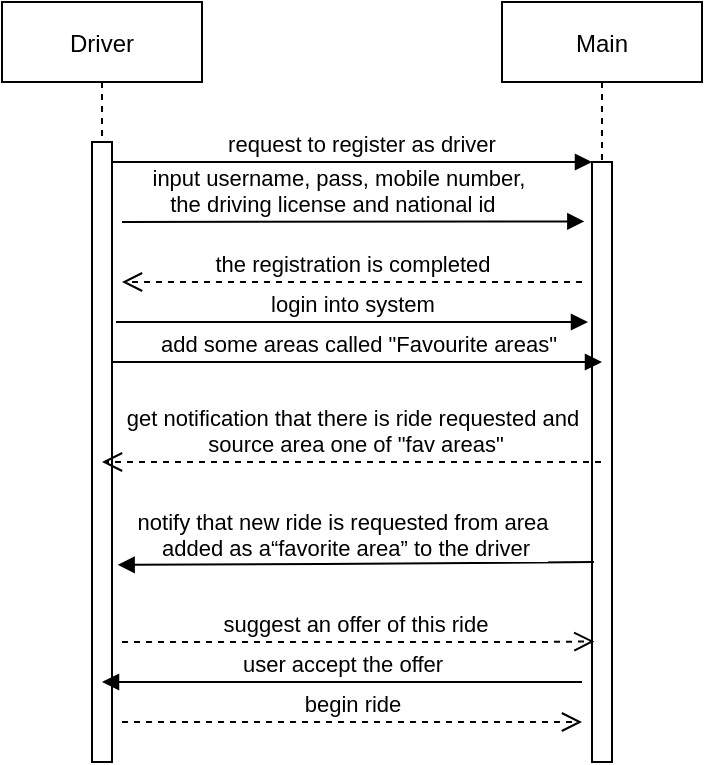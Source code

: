 <mxfile version="14.7.9" type="device"><diagram id="kgpKYQtTHZ0yAKxKKP6v" name="Page-1"><mxGraphModel dx="723" dy="402" grid="1" gridSize="10" guides="1" tooltips="1" connect="1" arrows="1" fold="1" page="1" pageScale="1" pageWidth="850" pageHeight="1100" math="0" shadow="0"><root><mxCell id="0"/><mxCell id="1" parent="0"/><mxCell id="3nuBFxr9cyL0pnOWT2aG-1" value="Driver" style="shape=umlLifeline;perimeter=lifelinePerimeter;container=1;collapsible=0;recursiveResize=0;rounded=0;shadow=0;strokeWidth=1;" parent="1" vertex="1"><mxGeometry x="120" y="80" width="100" height="380" as="geometry"/></mxCell><mxCell id="3nuBFxr9cyL0pnOWT2aG-2" value="" style="points=[];perimeter=orthogonalPerimeter;rounded=0;shadow=0;strokeWidth=1;" parent="3nuBFxr9cyL0pnOWT2aG-1" vertex="1"><mxGeometry x="45" y="70" width="10" height="310" as="geometry"/></mxCell><mxCell id="3nuBFxr9cyL0pnOWT2aG-5" value="Main" style="shape=umlLifeline;perimeter=lifelinePerimeter;container=1;collapsible=0;recursiveResize=0;rounded=0;shadow=0;strokeWidth=1;" parent="1" vertex="1"><mxGeometry x="370" y="80" width="100" height="300" as="geometry"/></mxCell><mxCell id="3nuBFxr9cyL0pnOWT2aG-8" value="request to register as driver" style="verticalAlign=bottom;endArrow=block;entryX=0;entryY=0;shadow=0;strokeWidth=1;" parent="1" source="3nuBFxr9cyL0pnOWT2aG-2" target="3nuBFxr9cyL0pnOWT2aG-6" edge="1"><mxGeometry x="0.042" relative="1" as="geometry"><mxPoint x="275" y="160" as="sourcePoint"/><mxPoint as="offset"/></mxGeometry></mxCell><mxCell id="N_LzRS17lxsYRFrOOQNC-1" value="input username, pass, mobile&amp;nbsp;number,&lt;br&gt;the driving license and national id&amp;nbsp;&amp;nbsp;" style="html=1;verticalAlign=bottom;endArrow=block;entryX=-0.383;entryY=0.099;entryDx=0;entryDy=0;entryPerimeter=0;" edge="1" parent="1" target="3nuBFxr9cyL0pnOWT2aG-6"><mxGeometry x="-0.064" width="80" relative="1" as="geometry"><mxPoint x="180" y="190" as="sourcePoint"/><mxPoint x="340" y="182" as="targetPoint"/><mxPoint as="offset"/></mxGeometry></mxCell><mxCell id="3nuBFxr9cyL0pnOWT2aG-6" value="" style="points=[];perimeter=orthogonalPerimeter;rounded=0;shadow=0;strokeWidth=1;" parent="1" vertex="1"><mxGeometry x="415" y="160" width="10" height="300" as="geometry"/></mxCell><mxCell id="N_LzRS17lxsYRFrOOQNC-3" value="login into system" style="html=1;verticalAlign=bottom;endArrow=block;" edge="1" parent="1"><mxGeometry width="80" relative="1" as="geometry"><mxPoint x="177" y="240" as="sourcePoint"/><mxPoint x="413" y="240" as="targetPoint"/></mxGeometry></mxCell><mxCell id="N_LzRS17lxsYRFrOOQNC-4" value="add some areas called &quot;Favourite areas&quot;" style="html=1;verticalAlign=bottom;endArrow=block;" edge="1" parent="1"><mxGeometry width="80" relative="1" as="geometry"><mxPoint x="175" y="260" as="sourcePoint"/><mxPoint x="420" y="260" as="targetPoint"/><Array as="points"><mxPoint x="280" y="260"/></Array></mxGeometry></mxCell><mxCell id="N_LzRS17lxsYRFrOOQNC-5" value="get notification that there is ride requested and&lt;br&gt;&amp;nbsp;source area one of &quot;fav areas&quot;" style="html=1;verticalAlign=bottom;endArrow=open;dashed=1;endSize=8;" edge="1" parent="1" source="3nuBFxr9cyL0pnOWT2aG-5"><mxGeometry relative="1" as="geometry"><mxPoint x="320" y="260" as="sourcePoint"/><mxPoint x="170" y="310" as="targetPoint"/><Array as="points"/></mxGeometry></mxCell><mxCell id="N_LzRS17lxsYRFrOOQNC-8" value="the registration is completed" style="html=1;verticalAlign=bottom;endArrow=open;dashed=1;endSize=8;" edge="1" parent="1"><mxGeometry relative="1" as="geometry"><mxPoint x="410" y="220" as="sourcePoint"/><mxPoint x="180" y="220" as="targetPoint"/></mxGeometry></mxCell><mxCell id="N_LzRS17lxsYRFrOOQNC-11" value="notify that new ride is requested from area&lt;br&gt;&amp;nbsp;added as&amp;nbsp;a“favorite area” to the driver" style="html=1;verticalAlign=bottom;endArrow=block;entryX=1.283;entryY=0.682;entryDx=0;entryDy=0;entryPerimeter=0;" edge="1" parent="1" target="3nuBFxr9cyL0pnOWT2aG-2"><mxGeometry x="0.058" y="1" width="80" relative="1" as="geometry"><mxPoint x="416" y="360" as="sourcePoint"/><mxPoint x="180" y="360" as="targetPoint"/><Array as="points"><mxPoint x="290" y="361"/></Array><mxPoint as="offset"/></mxGeometry></mxCell><mxCell id="N_LzRS17lxsYRFrOOQNC-12" value="suggest an offer of this ride&amp;nbsp;" style="html=1;verticalAlign=bottom;endArrow=open;dashed=1;endSize=8;entryX=0.117;entryY=0.799;entryDx=0;entryDy=0;entryPerimeter=0;" edge="1" parent="1" target="3nuBFxr9cyL0pnOWT2aG-6"><mxGeometry relative="1" as="geometry"><mxPoint x="180" y="400" as="sourcePoint"/><mxPoint x="410" y="400" as="targetPoint"/><Array as="points"><mxPoint x="390" y="400"/></Array></mxGeometry></mxCell><mxCell id="N_LzRS17lxsYRFrOOQNC-13" value="user accept the offer" style="html=1;verticalAlign=bottom;endArrow=block;" edge="1" parent="1" target="3nuBFxr9cyL0pnOWT2aG-1"><mxGeometry width="80" relative="1" as="geometry"><mxPoint x="410" y="420" as="sourcePoint"/><mxPoint x="240" y="420" as="targetPoint"/></mxGeometry></mxCell><mxCell id="N_LzRS17lxsYRFrOOQNC-14" value="begin ride" style="html=1;verticalAlign=bottom;endArrow=open;dashed=1;endSize=8;" edge="1" parent="1"><mxGeometry relative="1" as="geometry"><mxPoint x="180" y="440" as="sourcePoint"/><mxPoint x="410" y="440" as="targetPoint"/></mxGeometry></mxCell></root></mxGraphModel></diagram></mxfile>